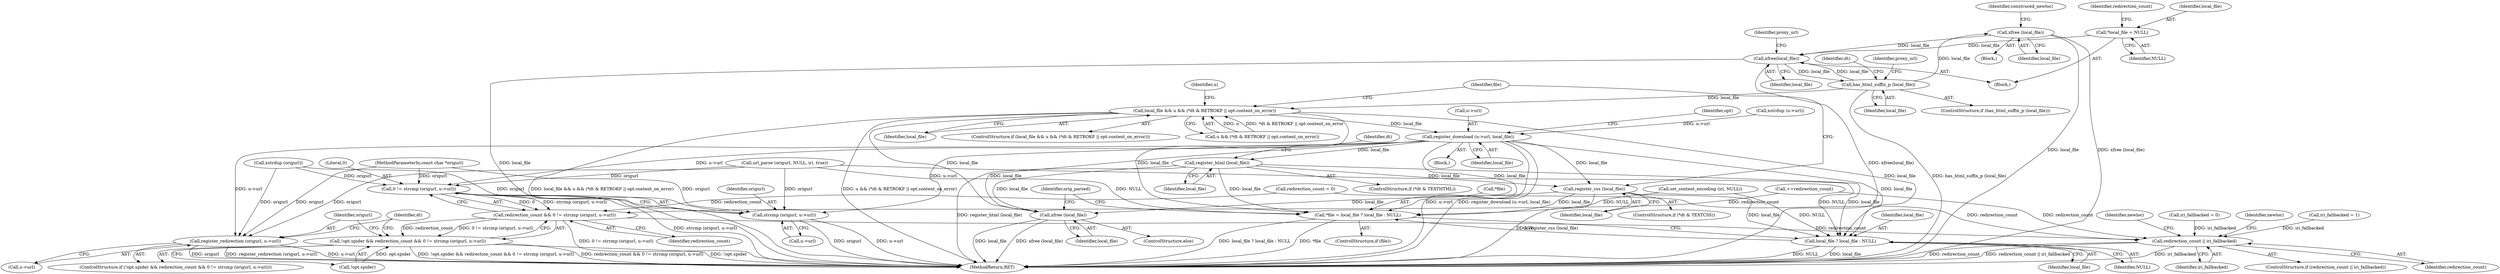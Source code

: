 digraph "0_savannah_e996e322ffd42aaa051602da182d03178d0f13e1_0@API" {
"1000406" [label="(Call,xfree (local_file))"];
"1000374" [label="(Call,has_html_suffix_p (local_file))"];
"1000207" [label="(Call,xfree(local_file))"];
"1000406" [label="(Call,xfree (local_file))"];
"1000142" [label="(Call,*local_file = NULL)"];
"1000607" [label="(Call,local_file && u && (*dt & RETROKF || opt.content_on_error))"];
"1000620" [label="(Call,register_download (u->url, local_file))"];
"1000633" [label="(Call,0 != strcmp (origurl, u->url))"];
"1000631" [label="(Call,redirection_count && 0 != strcmp (origurl, u->url))"];
"1000626" [label="(Call,!opt.spider && redirection_count && 0 != strcmp (origurl, u->url))"];
"1000679" [label="(Call,redirection_count || iri_fallbacked)"];
"1000635" [label="(Call,strcmp (origurl, u->url))"];
"1000640" [label="(Call,register_redirection (origurl, u->url))"];
"1000650" [label="(Call,register_html (local_file))"];
"1000657" [label="(Call,register_css (local_file))"];
"1000661" [label="(Call,*file = local_file ? local_file : NULL)"];
"1000664" [label="(Call,local_file ? local_file : NULL)"];
"1000669" [label="(Call,xfree (local_file))"];
"1000116" [label="(MethodParameterIn,const char *origurl)"];
"1000143" [label="(Identifier,local_file)"];
"1000679" [label="(Call,redirection_count || iri_fallbacked)"];
"1000596" [label="(Call,iri_fallbacked = 1)"];
"1000124" [label="(Block,)"];
"1000681" [label="(Identifier,iri_fallbacked)"];
"1000629" [label="(Identifier,opt)"];
"1000660" [label="(Identifier,file)"];
"1000409" [label="(Identifier,construced_newloc)"];
"1000378" [label="(Identifier,dt)"];
"1000669" [label="(Call,xfree (local_file))"];
"1000575" [label="(Call,url_parse (origurl, NULL, iri, true))"];
"1000636" [label="(Identifier,origurl)"];
"1000491" [label="(Call,++redirection_count)"];
"1000678" [label="(ControlStructure,if (redirection_count || iri_fallbacked))"];
"1000668" [label="(ControlStructure,else)"];
"1000670" [label="(Identifier,local_file)"];
"1000592" [label="(Call,xstrdup (u->url))"];
"1000645" [label="(ControlStructure,if (*dt & TEXTHTML))"];
"1000626" [label="(Call,!opt.spider && redirection_count && 0 != strcmp (origurl, u->url))"];
"1000651" [label="(Identifier,local_file)"];
"1000641" [label="(Identifier,origurl)"];
"1000627" [label="(Call,!opt.spider)"];
"1000608" [label="(Identifier,local_file)"];
"1000210" [label="(Identifier,proxy_url)"];
"1000435" [label="(Call,set_content_encoding (iri, NULL))"];
"1000406" [label="(Call,xfree (local_file))"];
"1000648" [label="(Identifier,dt)"];
"1000399" [label="(Block,)"];
"1000642" [label="(Call,u->url)"];
"1000632" [label="(Identifier,redirection_count)"];
"1000625" [label="(ControlStructure,if (!opt.spider && redirection_count && 0 != strcmp (origurl, u->url)))"];
"1000381" [label="(Identifier,proxy_url)"];
"1000640" [label="(Call,register_redirection (origurl, u->url))"];
"1000622" [label="(Identifier,u)"];
"1000142" [label="(Call,*local_file = NULL)"];
"1000695" [label="(Identifier,newloc)"];
"1000606" [label="(ControlStructure,if (local_file && u && (*dt & RETROKF || opt.content_on_error)))"];
"1000129" [label="(Call,iri_fallbacked = 0)"];
"1000659" [label="(ControlStructure,if (file))"];
"1000609" [label="(Call,u && (*dt & RETROKF || opt.content_on_error))"];
"1000620" [label="(Call,register_download (u->url, local_file))"];
"1000144" [label="(Identifier,NULL)"];
"1000178" [label="(Call,xstrdup (origurl))"];
"1000710" [label="(MethodReturn,RET)"];
"1000374" [label="(Call,has_html_suffix_p (local_file))"];
"1000680" [label="(Identifier,redirection_count)"];
"1000666" [label="(Identifier,local_file)"];
"1000621" [label="(Call,u->url)"];
"1000375" [label="(Identifier,local_file)"];
"1000658" [label="(Identifier,local_file)"];
"1000407" [label="(Identifier,local_file)"];
"1000652" [label="(ControlStructure,if (*dt & TEXTCSS))"];
"1000146" [label="(Call,redirection_count = 0)"];
"1000619" [label="(Block,)"];
"1000650" [label="(Call,register_html (local_file))"];
"1000373" [label="(ControlStructure,if (has_html_suffix_p (local_file)))"];
"1000667" [label="(Identifier,NULL)"];
"1000624" [label="(Identifier,local_file)"];
"1000607" [label="(Call,local_file && u && (*dt & RETROKF || opt.content_on_error))"];
"1000635" [label="(Call,strcmp (origurl, u->url))"];
"1000661" [label="(Call,*file = local_file ? local_file : NULL)"];
"1000631" [label="(Call,redirection_count && 0 != strcmp (origurl, u->url))"];
"1000633" [label="(Call,0 != strcmp (origurl, u->url))"];
"1000665" [label="(Identifier,local_file)"];
"1000208" [label="(Identifier,local_file)"];
"1000664" [label="(Call,local_file ? local_file : NULL)"];
"1000673" [label="(Identifier,orig_parsed)"];
"1000147" [label="(Identifier,redirection_count)"];
"1000634" [label="(Literal,0)"];
"1000637" [label="(Call,u->url)"];
"1000655" [label="(Identifier,dt)"];
"1000684" [label="(Identifier,newloc)"];
"1000657" [label="(Call,register_css (local_file))"];
"1000207" [label="(Call,xfree(local_file))"];
"1000662" [label="(Call,*file)"];
"1000406" -> "1000399"  [label="AST: "];
"1000406" -> "1000407"  [label="CFG: "];
"1000407" -> "1000406"  [label="AST: "];
"1000409" -> "1000406"  [label="CFG: "];
"1000406" -> "1000710"  [label="DDG: local_file"];
"1000406" -> "1000710"  [label="DDG: xfree (local_file)"];
"1000406" -> "1000207"  [label="DDG: local_file"];
"1000374" -> "1000406"  [label="DDG: local_file"];
"1000374" -> "1000373"  [label="AST: "];
"1000374" -> "1000375"  [label="CFG: "];
"1000375" -> "1000374"  [label="AST: "];
"1000378" -> "1000374"  [label="CFG: "];
"1000381" -> "1000374"  [label="CFG: "];
"1000374" -> "1000710"  [label="DDG: has_html_suffix_p (local_file)"];
"1000374" -> "1000207"  [label="DDG: local_file"];
"1000207" -> "1000374"  [label="DDG: local_file"];
"1000374" -> "1000607"  [label="DDG: local_file"];
"1000207" -> "1000124"  [label="AST: "];
"1000207" -> "1000208"  [label="CFG: "];
"1000208" -> "1000207"  [label="AST: "];
"1000210" -> "1000207"  [label="CFG: "];
"1000207" -> "1000710"  [label="DDG: local_file"];
"1000207" -> "1000710"  [label="DDG: xfree(local_file)"];
"1000142" -> "1000207"  [label="DDG: local_file"];
"1000142" -> "1000124"  [label="AST: "];
"1000142" -> "1000144"  [label="CFG: "];
"1000143" -> "1000142"  [label="AST: "];
"1000144" -> "1000142"  [label="AST: "];
"1000147" -> "1000142"  [label="CFG: "];
"1000607" -> "1000606"  [label="AST: "];
"1000607" -> "1000608"  [label="CFG: "];
"1000607" -> "1000609"  [label="CFG: "];
"1000608" -> "1000607"  [label="AST: "];
"1000609" -> "1000607"  [label="AST: "];
"1000622" -> "1000607"  [label="CFG: "];
"1000660" -> "1000607"  [label="CFG: "];
"1000607" -> "1000710"  [label="DDG: local_file && u && (*dt & RETROKF || opt.content_on_error)"];
"1000607" -> "1000710"  [label="DDG: u && (*dt & RETROKF || opt.content_on_error)"];
"1000609" -> "1000607"  [label="DDG: u"];
"1000609" -> "1000607"  [label="DDG: *dt & RETROKF || opt.content_on_error"];
"1000607" -> "1000620"  [label="DDG: local_file"];
"1000607" -> "1000661"  [label="DDG: local_file"];
"1000607" -> "1000664"  [label="DDG: local_file"];
"1000607" -> "1000669"  [label="DDG: local_file"];
"1000620" -> "1000619"  [label="AST: "];
"1000620" -> "1000624"  [label="CFG: "];
"1000621" -> "1000620"  [label="AST: "];
"1000624" -> "1000620"  [label="AST: "];
"1000629" -> "1000620"  [label="CFG: "];
"1000620" -> "1000710"  [label="DDG: u->url"];
"1000620" -> "1000710"  [label="DDG: register_download (u->url, local_file)"];
"1000592" -> "1000620"  [label="DDG: u->url"];
"1000620" -> "1000633"  [label="DDG: u->url"];
"1000620" -> "1000635"  [label="DDG: u->url"];
"1000620" -> "1000640"  [label="DDG: u->url"];
"1000620" -> "1000650"  [label="DDG: local_file"];
"1000620" -> "1000657"  [label="DDG: local_file"];
"1000620" -> "1000661"  [label="DDG: local_file"];
"1000620" -> "1000664"  [label="DDG: local_file"];
"1000620" -> "1000669"  [label="DDG: local_file"];
"1000633" -> "1000631"  [label="AST: "];
"1000633" -> "1000635"  [label="CFG: "];
"1000634" -> "1000633"  [label="AST: "];
"1000635" -> "1000633"  [label="AST: "];
"1000631" -> "1000633"  [label="CFG: "];
"1000633" -> "1000710"  [label="DDG: strcmp (origurl, u->url)"];
"1000633" -> "1000631"  [label="DDG: 0"];
"1000633" -> "1000631"  [label="DDG: strcmp (origurl, u->url)"];
"1000178" -> "1000633"  [label="DDG: origurl"];
"1000575" -> "1000633"  [label="DDG: origurl"];
"1000116" -> "1000633"  [label="DDG: origurl"];
"1000631" -> "1000626"  [label="AST: "];
"1000631" -> "1000632"  [label="CFG: "];
"1000632" -> "1000631"  [label="AST: "];
"1000626" -> "1000631"  [label="CFG: "];
"1000631" -> "1000710"  [label="DDG: 0 != strcmp (origurl, u->url)"];
"1000631" -> "1000626"  [label="DDG: redirection_count"];
"1000631" -> "1000626"  [label="DDG: 0 != strcmp (origurl, u->url)"];
"1000491" -> "1000631"  [label="DDG: redirection_count"];
"1000146" -> "1000631"  [label="DDG: redirection_count"];
"1000631" -> "1000679"  [label="DDG: redirection_count"];
"1000626" -> "1000625"  [label="AST: "];
"1000626" -> "1000627"  [label="CFG: "];
"1000627" -> "1000626"  [label="AST: "];
"1000641" -> "1000626"  [label="CFG: "];
"1000648" -> "1000626"  [label="CFG: "];
"1000626" -> "1000710"  [label="DDG: !opt.spider && redirection_count && 0 != strcmp (origurl, u->url)"];
"1000626" -> "1000710"  [label="DDG: redirection_count && 0 != strcmp (origurl, u->url)"];
"1000626" -> "1000710"  [label="DDG: !opt.spider"];
"1000627" -> "1000626"  [label="DDG: opt.spider"];
"1000679" -> "1000678"  [label="AST: "];
"1000679" -> "1000680"  [label="CFG: "];
"1000679" -> "1000681"  [label="CFG: "];
"1000680" -> "1000679"  [label="AST: "];
"1000681" -> "1000679"  [label="AST: "];
"1000684" -> "1000679"  [label="CFG: "];
"1000695" -> "1000679"  [label="CFG: "];
"1000679" -> "1000710"  [label="DDG: iri_fallbacked"];
"1000679" -> "1000710"  [label="DDG: redirection_count"];
"1000679" -> "1000710"  [label="DDG: redirection_count || iri_fallbacked"];
"1000491" -> "1000679"  [label="DDG: redirection_count"];
"1000146" -> "1000679"  [label="DDG: redirection_count"];
"1000129" -> "1000679"  [label="DDG: iri_fallbacked"];
"1000596" -> "1000679"  [label="DDG: iri_fallbacked"];
"1000635" -> "1000637"  [label="CFG: "];
"1000636" -> "1000635"  [label="AST: "];
"1000637" -> "1000635"  [label="AST: "];
"1000635" -> "1000710"  [label="DDG: u->url"];
"1000635" -> "1000710"  [label="DDG: origurl"];
"1000178" -> "1000635"  [label="DDG: origurl"];
"1000575" -> "1000635"  [label="DDG: origurl"];
"1000116" -> "1000635"  [label="DDG: origurl"];
"1000640" -> "1000625"  [label="AST: "];
"1000640" -> "1000642"  [label="CFG: "];
"1000641" -> "1000640"  [label="AST: "];
"1000642" -> "1000640"  [label="AST: "];
"1000648" -> "1000640"  [label="CFG: "];
"1000640" -> "1000710"  [label="DDG: origurl"];
"1000640" -> "1000710"  [label="DDG: register_redirection (origurl, u->url)"];
"1000640" -> "1000710"  [label="DDG: u->url"];
"1000178" -> "1000640"  [label="DDG: origurl"];
"1000575" -> "1000640"  [label="DDG: origurl"];
"1000116" -> "1000640"  [label="DDG: origurl"];
"1000650" -> "1000645"  [label="AST: "];
"1000650" -> "1000651"  [label="CFG: "];
"1000651" -> "1000650"  [label="AST: "];
"1000655" -> "1000650"  [label="CFG: "];
"1000650" -> "1000710"  [label="DDG: register_html (local_file)"];
"1000650" -> "1000657"  [label="DDG: local_file"];
"1000650" -> "1000661"  [label="DDG: local_file"];
"1000650" -> "1000664"  [label="DDG: local_file"];
"1000650" -> "1000669"  [label="DDG: local_file"];
"1000657" -> "1000652"  [label="AST: "];
"1000657" -> "1000658"  [label="CFG: "];
"1000658" -> "1000657"  [label="AST: "];
"1000660" -> "1000657"  [label="CFG: "];
"1000657" -> "1000710"  [label="DDG: register_css (local_file)"];
"1000657" -> "1000661"  [label="DDG: local_file"];
"1000657" -> "1000664"  [label="DDG: local_file"];
"1000657" -> "1000669"  [label="DDG: local_file"];
"1000661" -> "1000659"  [label="AST: "];
"1000661" -> "1000664"  [label="CFG: "];
"1000662" -> "1000661"  [label="AST: "];
"1000664" -> "1000661"  [label="AST: "];
"1000673" -> "1000661"  [label="CFG: "];
"1000661" -> "1000710"  [label="DDG: local_file ? local_file : NULL"];
"1000661" -> "1000710"  [label="DDG: *file"];
"1000575" -> "1000661"  [label="DDG: NULL"];
"1000435" -> "1000661"  [label="DDG: NULL"];
"1000664" -> "1000666"  [label="CFG: "];
"1000664" -> "1000667"  [label="CFG: "];
"1000665" -> "1000664"  [label="AST: "];
"1000666" -> "1000664"  [label="AST: "];
"1000667" -> "1000664"  [label="AST: "];
"1000664" -> "1000710"  [label="DDG: local_file"];
"1000664" -> "1000710"  [label="DDG: NULL"];
"1000575" -> "1000664"  [label="DDG: NULL"];
"1000435" -> "1000664"  [label="DDG: NULL"];
"1000669" -> "1000668"  [label="AST: "];
"1000669" -> "1000670"  [label="CFG: "];
"1000670" -> "1000669"  [label="AST: "];
"1000673" -> "1000669"  [label="CFG: "];
"1000669" -> "1000710"  [label="DDG: local_file"];
"1000669" -> "1000710"  [label="DDG: xfree (local_file)"];
}
